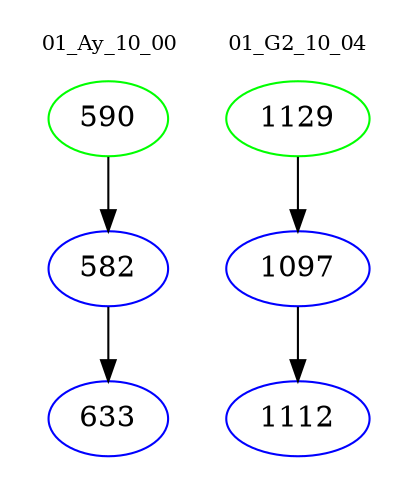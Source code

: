 digraph{
subgraph cluster_0 {
color = white
label = "01_Ay_10_00";
fontsize=10;
T0_590 [label="590", color="green"]
T0_590 -> T0_582 [color="black"]
T0_582 [label="582", color="blue"]
T0_582 -> T0_633 [color="black"]
T0_633 [label="633", color="blue"]
}
subgraph cluster_1 {
color = white
label = "01_G2_10_04";
fontsize=10;
T1_1129 [label="1129", color="green"]
T1_1129 -> T1_1097 [color="black"]
T1_1097 [label="1097", color="blue"]
T1_1097 -> T1_1112 [color="black"]
T1_1112 [label="1112", color="blue"]
}
}
